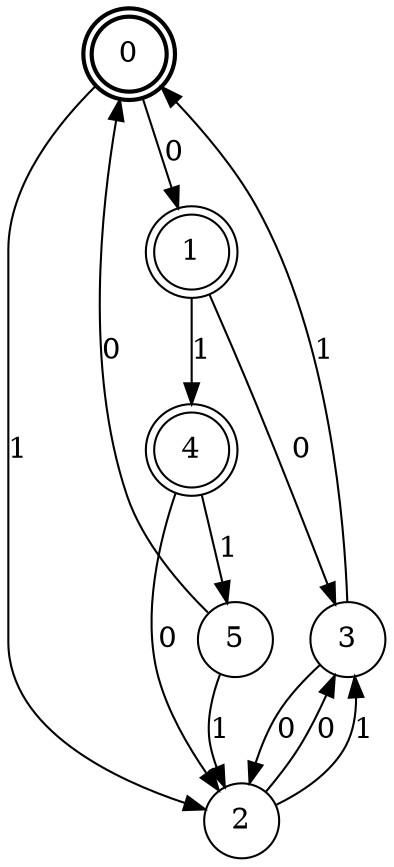 digraph Automat {
    node [shape = circle];
    0 [style = "bold"];
    0 [peripheries=2]
    0 -> 1 [label = "0"];
    0 -> 2 [label = "1"];
    1 [peripheries=2]
    1 -> 3 [label = "0"];
    1 -> 4 [label = "1"];
    2 -> 3 [label = "0"];
    2 -> 3 [label = "1"];
    3 -> 2 [label = "0"];
    3 -> 0 [label = "1"];
    4 [peripheries=2]
    4 -> 2 [label = "0"];
    4 -> 5 [label = "1"];
    5 -> 0 [label = "0"];
    5 -> 2 [label = "1"];
}
